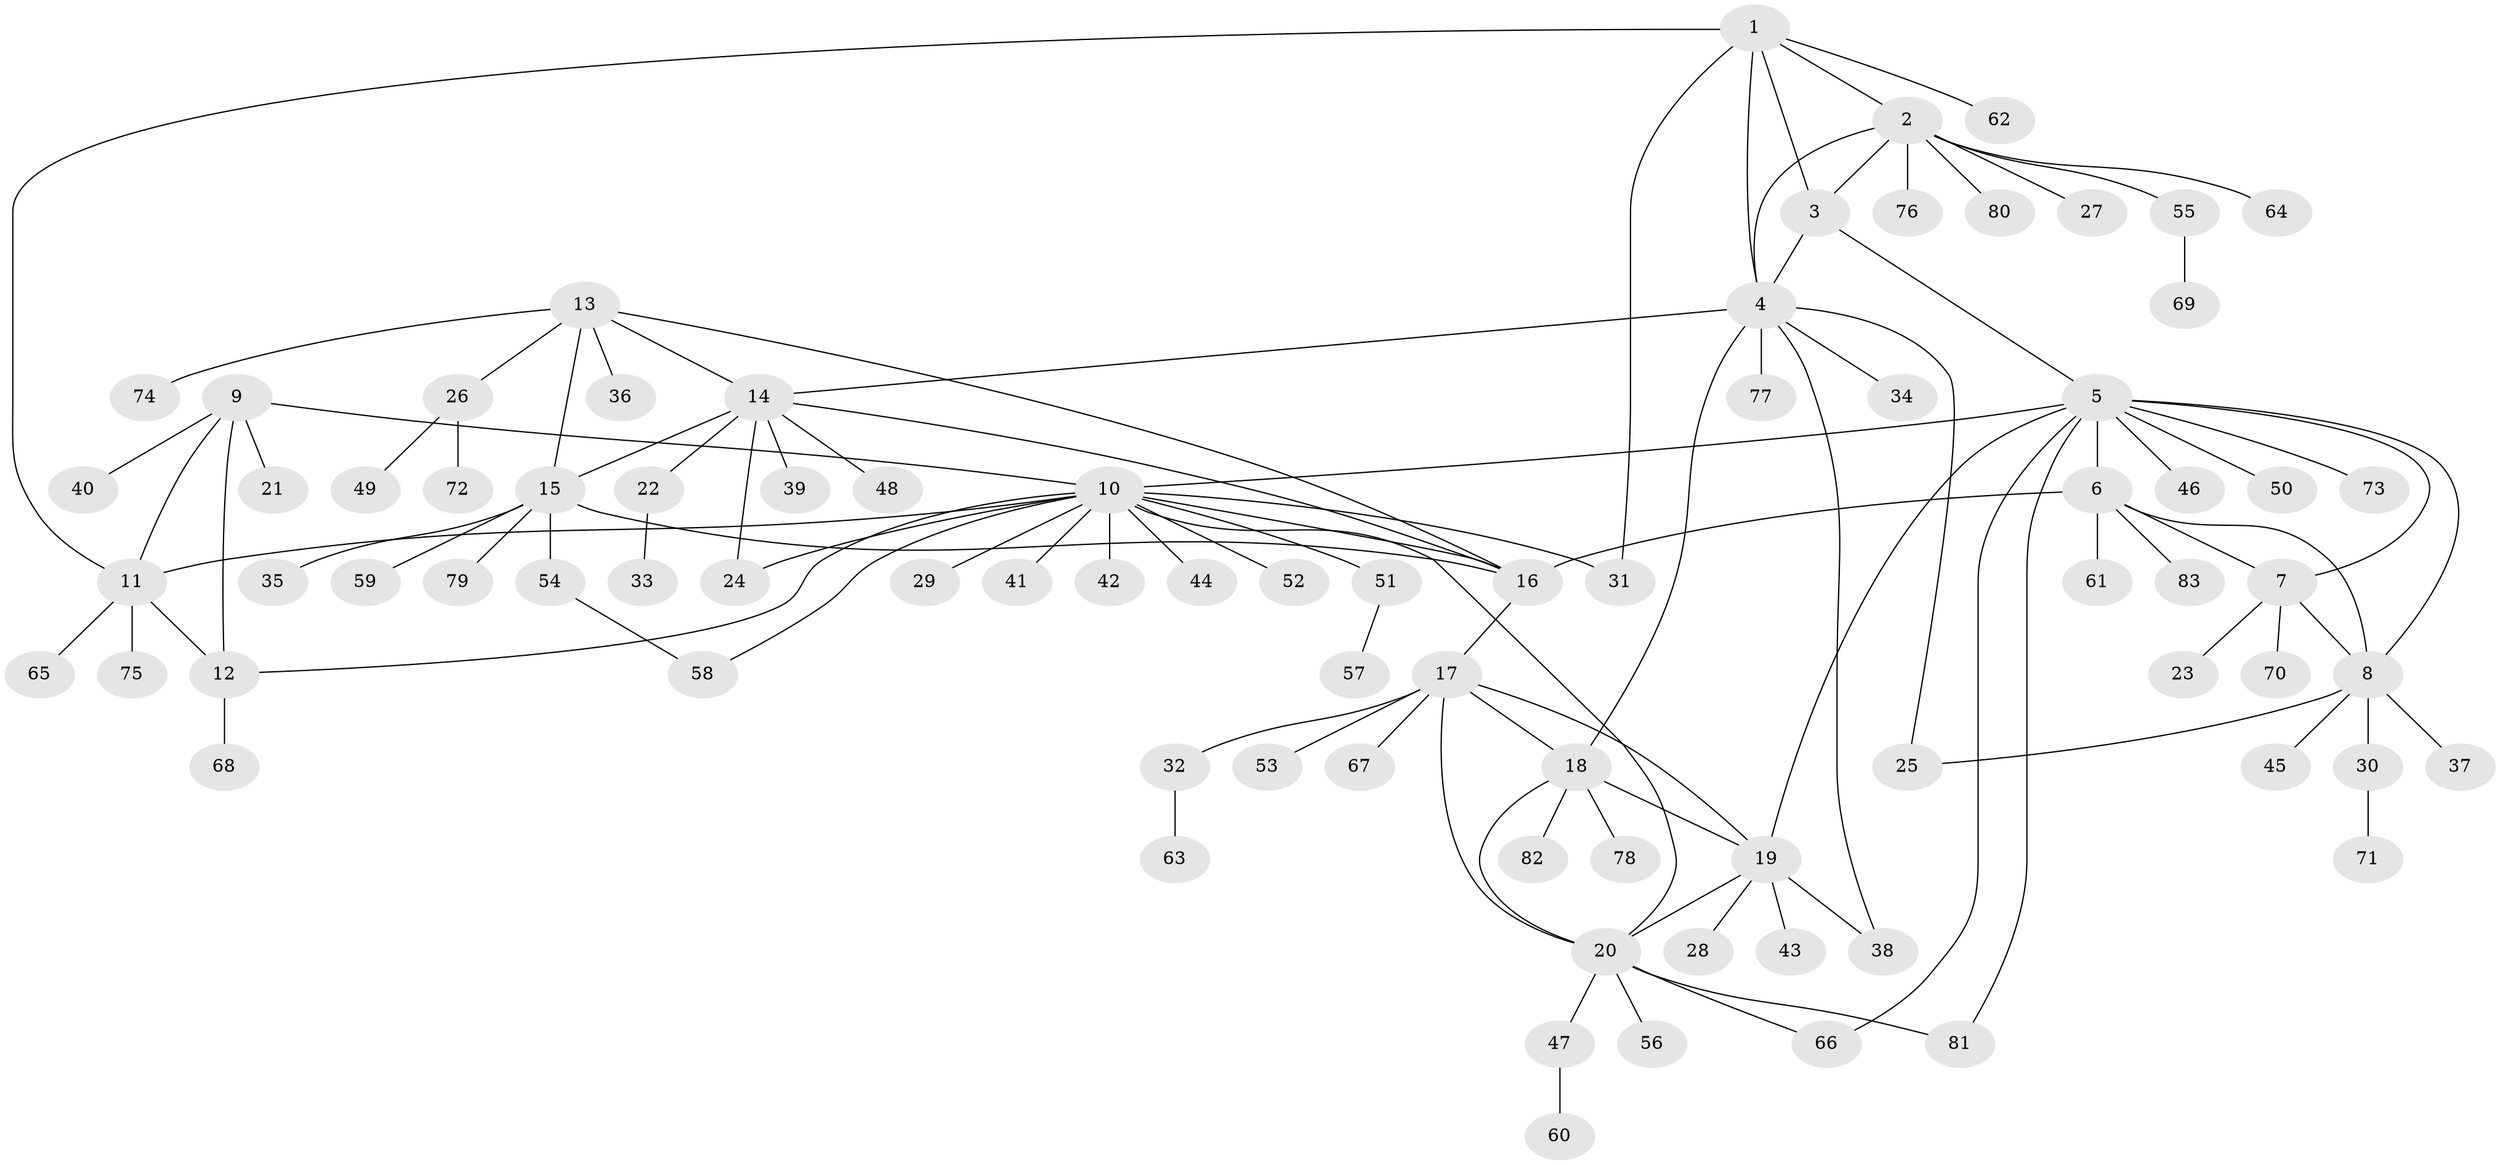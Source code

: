 // coarse degree distribution, {1: 0.4523809523809524, 4: 0.09523809523809523, 2: 0.14285714285714285, 5: 0.09523809523809523, 6: 0.09523809523809523, 12: 0.023809523809523808, 3: 0.047619047619047616, 9: 0.023809523809523808, 8: 0.023809523809523808}
// Generated by graph-tools (version 1.1) at 2025/37/03/04/25 23:37:33]
// undirected, 83 vertices, 110 edges
graph export_dot {
  node [color=gray90,style=filled];
  1;
  2;
  3;
  4;
  5;
  6;
  7;
  8;
  9;
  10;
  11;
  12;
  13;
  14;
  15;
  16;
  17;
  18;
  19;
  20;
  21;
  22;
  23;
  24;
  25;
  26;
  27;
  28;
  29;
  30;
  31;
  32;
  33;
  34;
  35;
  36;
  37;
  38;
  39;
  40;
  41;
  42;
  43;
  44;
  45;
  46;
  47;
  48;
  49;
  50;
  51;
  52;
  53;
  54;
  55;
  56;
  57;
  58;
  59;
  60;
  61;
  62;
  63;
  64;
  65;
  66;
  67;
  68;
  69;
  70;
  71;
  72;
  73;
  74;
  75;
  76;
  77;
  78;
  79;
  80;
  81;
  82;
  83;
  1 -- 2;
  1 -- 3;
  1 -- 4;
  1 -- 11;
  1 -- 31;
  1 -- 62;
  2 -- 3;
  2 -- 4;
  2 -- 27;
  2 -- 55;
  2 -- 64;
  2 -- 76;
  2 -- 80;
  3 -- 4;
  3 -- 5;
  4 -- 14;
  4 -- 18;
  4 -- 25;
  4 -- 34;
  4 -- 38;
  4 -- 77;
  5 -- 6;
  5 -- 7;
  5 -- 8;
  5 -- 10;
  5 -- 19;
  5 -- 46;
  5 -- 50;
  5 -- 66;
  5 -- 73;
  5 -- 81;
  6 -- 7;
  6 -- 8;
  6 -- 16;
  6 -- 61;
  6 -- 83;
  7 -- 8;
  7 -- 23;
  7 -- 70;
  8 -- 25;
  8 -- 30;
  8 -- 37;
  8 -- 45;
  9 -- 10;
  9 -- 11;
  9 -- 12;
  9 -- 21;
  9 -- 40;
  10 -- 11;
  10 -- 12;
  10 -- 16;
  10 -- 20;
  10 -- 24;
  10 -- 29;
  10 -- 31;
  10 -- 41;
  10 -- 42;
  10 -- 44;
  10 -- 51;
  10 -- 52;
  10 -- 58;
  11 -- 12;
  11 -- 65;
  11 -- 75;
  12 -- 68;
  13 -- 14;
  13 -- 15;
  13 -- 16;
  13 -- 26;
  13 -- 36;
  13 -- 74;
  14 -- 15;
  14 -- 16;
  14 -- 22;
  14 -- 24;
  14 -- 39;
  14 -- 48;
  15 -- 16;
  15 -- 35;
  15 -- 54;
  15 -- 59;
  15 -- 79;
  16 -- 17;
  17 -- 18;
  17 -- 19;
  17 -- 20;
  17 -- 32;
  17 -- 53;
  17 -- 67;
  18 -- 19;
  18 -- 20;
  18 -- 78;
  18 -- 82;
  19 -- 20;
  19 -- 28;
  19 -- 38;
  19 -- 43;
  20 -- 47;
  20 -- 56;
  20 -- 66;
  20 -- 81;
  22 -- 33;
  26 -- 49;
  26 -- 72;
  30 -- 71;
  32 -- 63;
  47 -- 60;
  51 -- 57;
  54 -- 58;
  55 -- 69;
}
